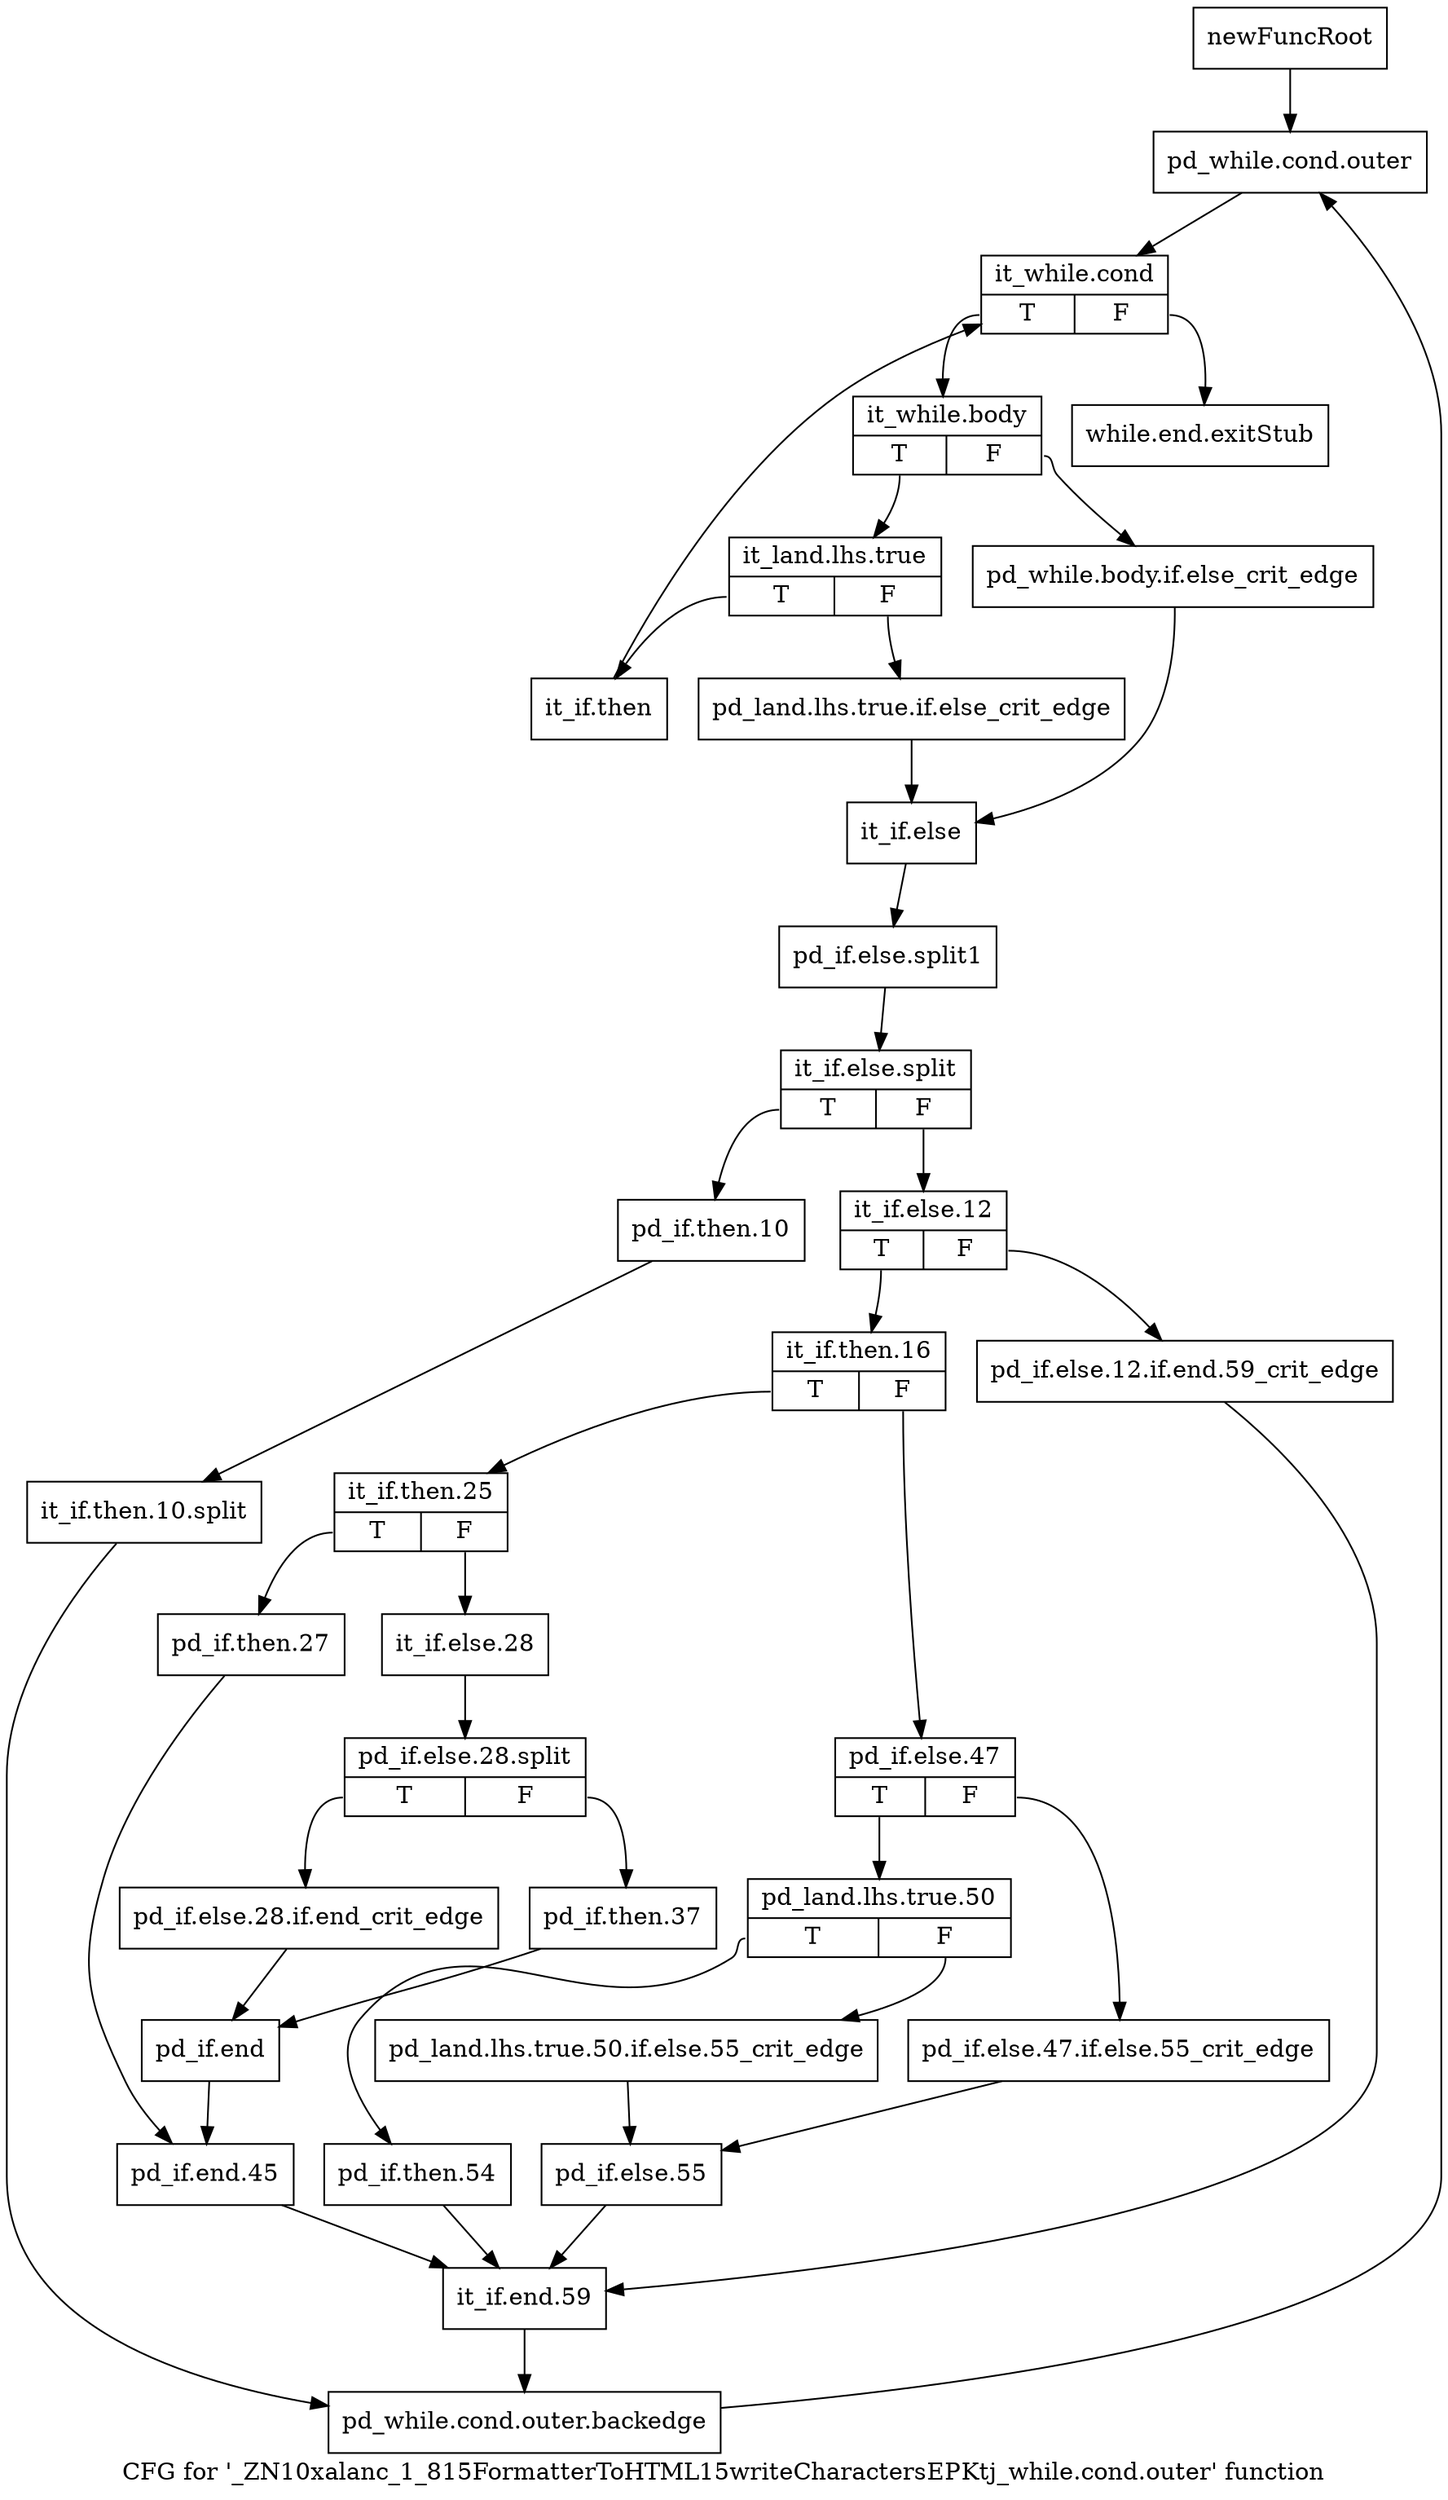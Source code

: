 digraph "CFG for '_ZN10xalanc_1_815FormatterToHTML15writeCharactersEPKtj_while.cond.outer' function" {
	label="CFG for '_ZN10xalanc_1_815FormatterToHTML15writeCharactersEPKtj_while.cond.outer' function";

	Node0x9da2c30 [shape=record,label="{newFuncRoot}"];
	Node0x9da2c30 -> Node0x9da2cd0;
	Node0x9da2c80 [shape=record,label="{while.end.exitStub}"];
	Node0x9da2cd0 [shape=record,label="{pd_while.cond.outer}"];
	Node0x9da2cd0 -> Node0x9da2d20;
	Node0x9da2d20 [shape=record,label="{it_while.cond|{<s0>T|<s1>F}}"];
	Node0x9da2d20:s0 -> Node0x9da2d70;
	Node0x9da2d20:s1 -> Node0x9da2c80;
	Node0x9da2d70 [shape=record,label="{it_while.body|{<s0>T|<s1>F}}"];
	Node0x9da2d70:s0 -> Node0x9da2e10;
	Node0x9da2d70:s1 -> Node0x9da2dc0;
	Node0x9da2dc0 [shape=record,label="{pd_while.body.if.else_crit_edge}"];
	Node0x9da2dc0 -> Node0x9da2eb0;
	Node0x9da2e10 [shape=record,label="{it_land.lhs.true|{<s0>T|<s1>F}}"];
	Node0x9da2e10:s0 -> Node0x9da3870;
	Node0x9da2e10:s1 -> Node0x9da2e60;
	Node0x9da2e60 [shape=record,label="{pd_land.lhs.true.if.else_crit_edge}"];
	Node0x9da2e60 -> Node0x9da2eb0;
	Node0x9da2eb0 [shape=record,label="{it_if.else}"];
	Node0x9da2eb0 -> Node0xd026b60;
	Node0xd026b60 [shape=record,label="{pd_if.else.split1}"];
	Node0xd026b60 -> Node0xd026f20;
	Node0xd026f20 [shape=record,label="{it_if.else.split|{<s0>T|<s1>F}}"];
	Node0xd026f20:s0 -> Node0x9da37d0;
	Node0xd026f20:s1 -> Node0x9da2f00;
	Node0x9da2f00 [shape=record,label="{it_if.else.12|{<s0>T|<s1>F}}"];
	Node0x9da2f00:s0 -> Node0x9da2fa0;
	Node0x9da2f00:s1 -> Node0x9da2f50;
	Node0x9da2f50 [shape=record,label="{pd_if.else.12.if.end.59_crit_edge}"];
	Node0x9da2f50 -> Node0x9da3780;
	Node0x9da2fa0 [shape=record,label="{it_if.then.16|{<s0>T|<s1>F}}"];
	Node0x9da2fa0:s0 -> Node0x9da31d0;
	Node0x9da2fa0:s1 -> Node0x9da2ff0;
	Node0x9da2ff0 [shape=record,label="{pd_if.else.47|{<s0>T|<s1>F}}"];
	Node0x9da2ff0:s0 -> Node0x9da3090;
	Node0x9da2ff0:s1 -> Node0x9da3040;
	Node0x9da3040 [shape=record,label="{pd_if.else.47.if.else.55_crit_edge}"];
	Node0x9da3040 -> Node0x9da3130;
	Node0x9da3090 [shape=record,label="{pd_land.lhs.true.50|{<s0>T|<s1>F}}"];
	Node0x9da3090:s0 -> Node0x9da3180;
	Node0x9da3090:s1 -> Node0x9da30e0;
	Node0x9da30e0 [shape=record,label="{pd_land.lhs.true.50.if.else.55_crit_edge}"];
	Node0x9da30e0 -> Node0x9da3130;
	Node0x9da3130 [shape=record,label="{pd_if.else.55}"];
	Node0x9da3130 -> Node0x9da3780;
	Node0x9da3180 [shape=record,label="{pd_if.then.54}"];
	Node0x9da3180 -> Node0x9da3780;
	Node0x9da31d0 [shape=record,label="{it_if.then.25|{<s0>T|<s1>F}}"];
	Node0x9da31d0:s0 -> Node0x9da36e0;
	Node0x9da31d0:s1 -> Node0x9da3220;
	Node0x9da3220 [shape=record,label="{it_if.else.28}"];
	Node0x9da3220 -> Node0xd026cf0;
	Node0xd026cf0 [shape=record,label="{pd_if.else.28.split|{<s0>T|<s1>F}}"];
	Node0xd026cf0:s0 -> Node0x9da32c0;
	Node0xd026cf0:s1 -> Node0x9da3270;
	Node0x9da3270 [shape=record,label="{pd_if.then.37}"];
	Node0x9da3270 -> Node0x9da3310;
	Node0x9da32c0 [shape=record,label="{pd_if.else.28.if.end_crit_edge}"];
	Node0x9da32c0 -> Node0x9da3310;
	Node0x9da3310 [shape=record,label="{pd_if.end}"];
	Node0x9da3310 -> Node0x9da3730;
	Node0x9da36e0 [shape=record,label="{pd_if.then.27}"];
	Node0x9da36e0 -> Node0x9da3730;
	Node0x9da3730 [shape=record,label="{pd_if.end.45}"];
	Node0x9da3730 -> Node0x9da3780;
	Node0x9da3780 [shape=record,label="{it_if.end.59}"];
	Node0x9da3780 -> Node0x9da3820;
	Node0x9da37d0 [shape=record,label="{pd_if.then.10}"];
	Node0x9da37d0 -> Node0xd026c50;
	Node0xd026c50 [shape=record,label="{it_if.then.10.split}"];
	Node0xd026c50 -> Node0x9da3820;
	Node0x9da3820 [shape=record,label="{pd_while.cond.outer.backedge}"];
	Node0x9da3820 -> Node0x9da2cd0;
	Node0x9da3870 [shape=record,label="{it_if.then}"];
	Node0x9da3870 -> Node0x9da2d20;
}
